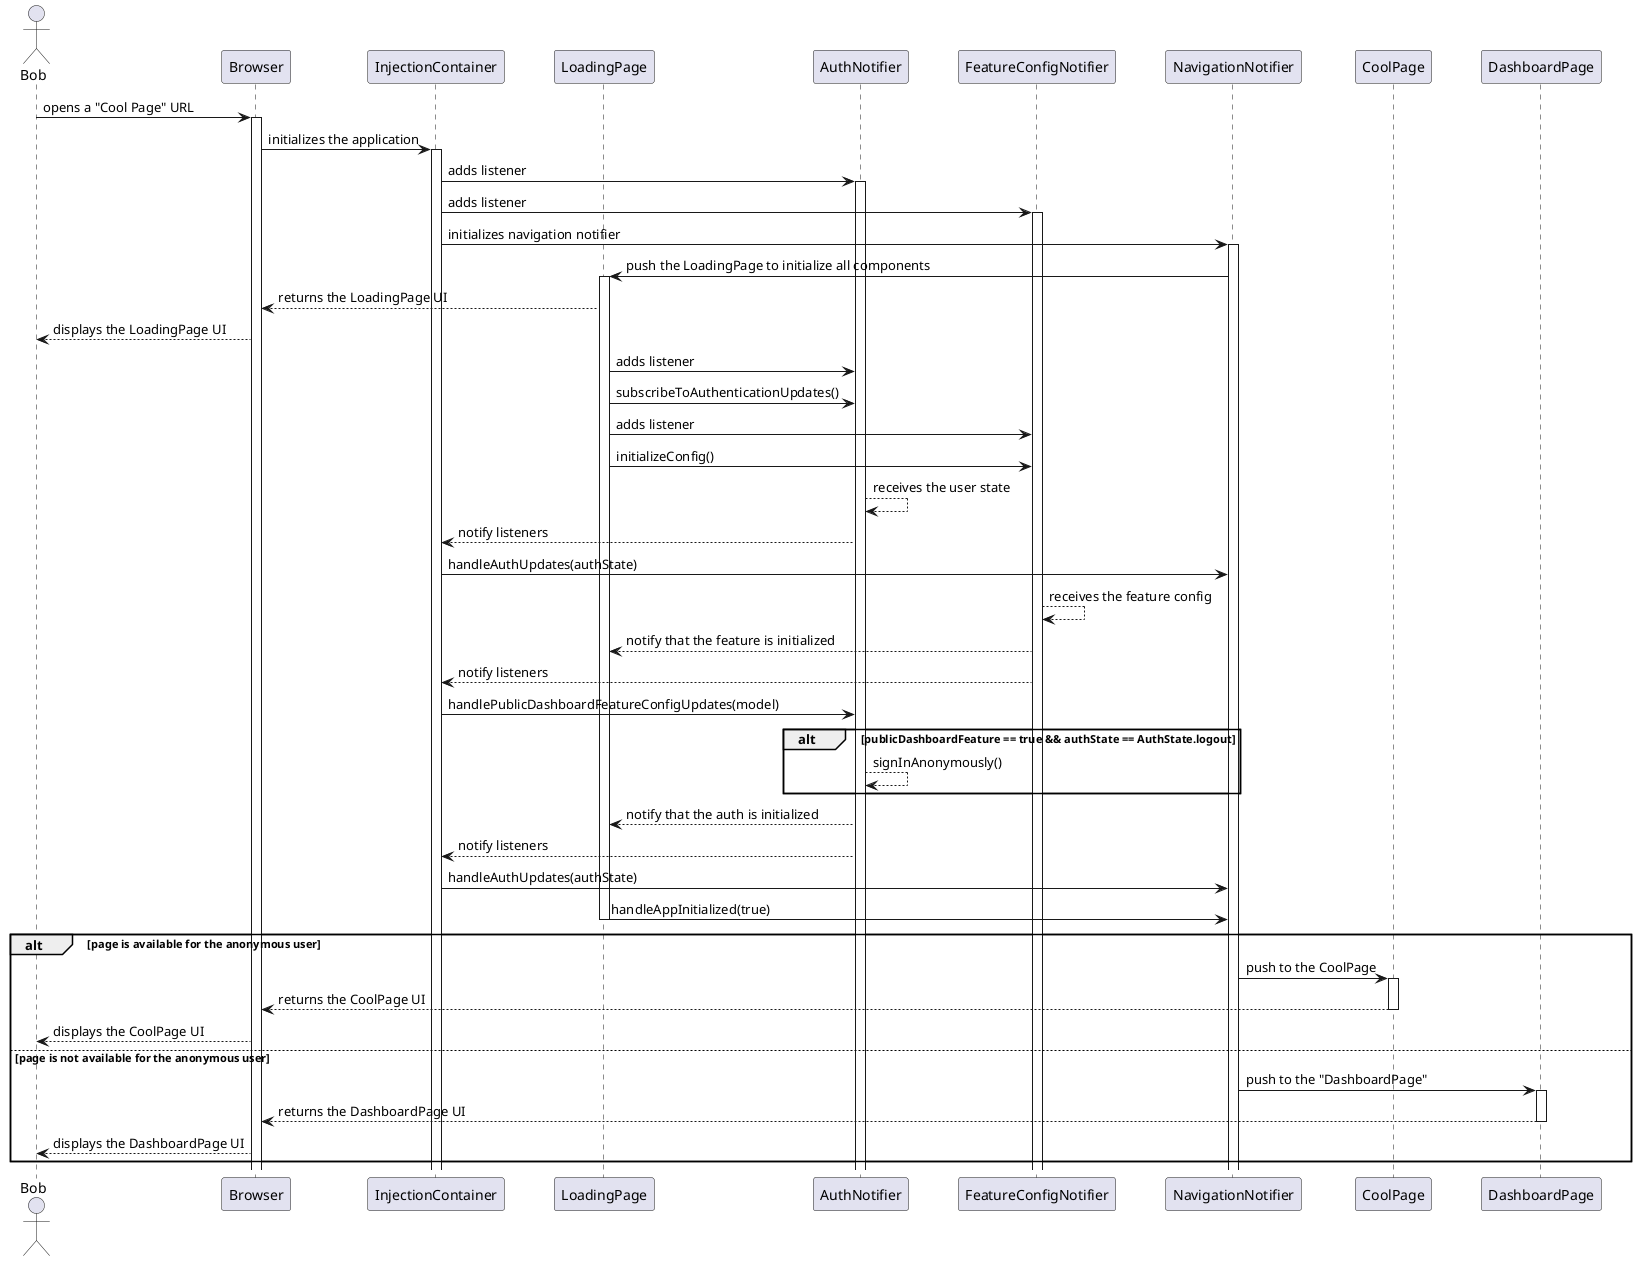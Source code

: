 @startuml public_dashboard_sequence_diagram

skinparam ParticipantPadding 20
skinparam BoxPadding 10

actor Bob

participant Browser
participant InjectionContainer
participant LoadingPage
participant AuthNotifier
participant FeatureConfigNotifier
participant NavigationNotifier
participant CoolPage
participant DashboardPage

Bob -> Browser ++:  opens a "Cool Page" URL
Browser -> InjectionContainer ++: initializes the application
InjectionContainer -> AuthNotifier ++: adds listener
InjectionContainer -> FeatureConfigNotifier ++: adds listener
InjectionContainer -> NavigationNotifier ++: initializes navigation notifier
NavigationNotifier -> LoadingPage ++: push the LoadingPage to initialize all components
LoadingPage --> Browser: returns the LoadingPage UI
Browser --> Bob: displays the LoadingPage UI

LoadingPage -> AuthNotifier: adds listener
LoadingPage -> AuthNotifier: subscribeToAuthenticationUpdates()
LoadingPage -> FeatureConfigNotifier: adds listener
LoadingPage -> FeatureConfigNotifier: initializeConfig()

AuthNotifier --> AuthNotifier: receives the user state
AuthNotifier --> InjectionContainer: notify listeners
InjectionContainer -> NavigationNotifier: handleAuthUpdates(authState)

FeatureConfigNotifier --> FeatureConfigNotifier: receives the feature config
FeatureConfigNotifier --> LoadingPage: notify that the feature is initialized
FeatureConfigNotifier --> InjectionContainer: notify listeners
InjectionContainer -> AuthNotifier: handlePublicDashboardFeatureConfigUpdates(model)

alt publicDashboardFeature == true && authState == AuthState.logout
AuthNotifier --> AuthNotifier: signInAnonymously()
end

AuthNotifier --> LoadingPage: notify that the auth is initialized
AuthNotifier --> InjectionContainer: notify listeners
InjectionContainer -> NavigationNotifier: handleAuthUpdates(authState)
LoadingPage -> NavigationNotifier: handleAppInitialized(true)
LoadingPage--

alt page is available for the anonymous user
NavigationNotifier -> CoolPage ++: push to the CoolPage
CoolPage --> Browser --: returns the CoolPage UI
Browser --> Bob: displays the CoolPage UI
else page is not available for the anonymous user
NavigationNotifier -> DashboardPage ++: push to the "DashboardPage"
DashboardPage --> Browser --: returns the DashboardPage UI
Browser --> Bob: displays the DashboardPage UI
end

@enduml

